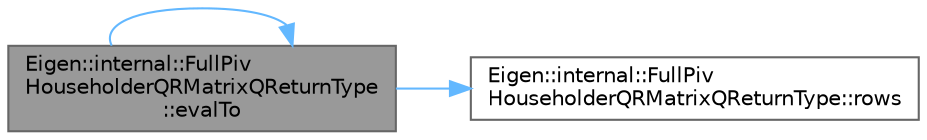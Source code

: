 digraph "Eigen::internal::FullPivHouseholderQRMatrixQReturnType::evalTo"
{
 // LATEX_PDF_SIZE
  bgcolor="transparent";
  edge [fontname=Helvetica,fontsize=10,labelfontname=Helvetica,labelfontsize=10];
  node [fontname=Helvetica,fontsize=10,shape=box,height=0.2,width=0.4];
  rankdir="LR";
  Node1 [id="Node000001",label="Eigen::internal::FullPiv\lHouseholderQRMatrixQReturnType\l::evalTo",height=0.2,width=0.4,color="gray40", fillcolor="grey60", style="filled", fontcolor="black",tooltip=" "];
  Node1 -> Node1 [id="edge1_Node000001_Node000001",color="steelblue1",style="solid",tooltip=" "];
  Node1 -> Node2 [id="edge2_Node000001_Node000002",color="steelblue1",style="solid",tooltip=" "];
  Node2 [id="Node000002",label="Eigen::internal::FullPiv\lHouseholderQRMatrixQReturnType::rows",height=0.2,width=0.4,color="grey40", fillcolor="white", style="filled",URL="$struct_eigen_1_1internal_1_1_full_piv_householder_q_r_matrix_q_return_type.html#a33656ee221422a3800edf363c72994d4",tooltip=" "];
}
